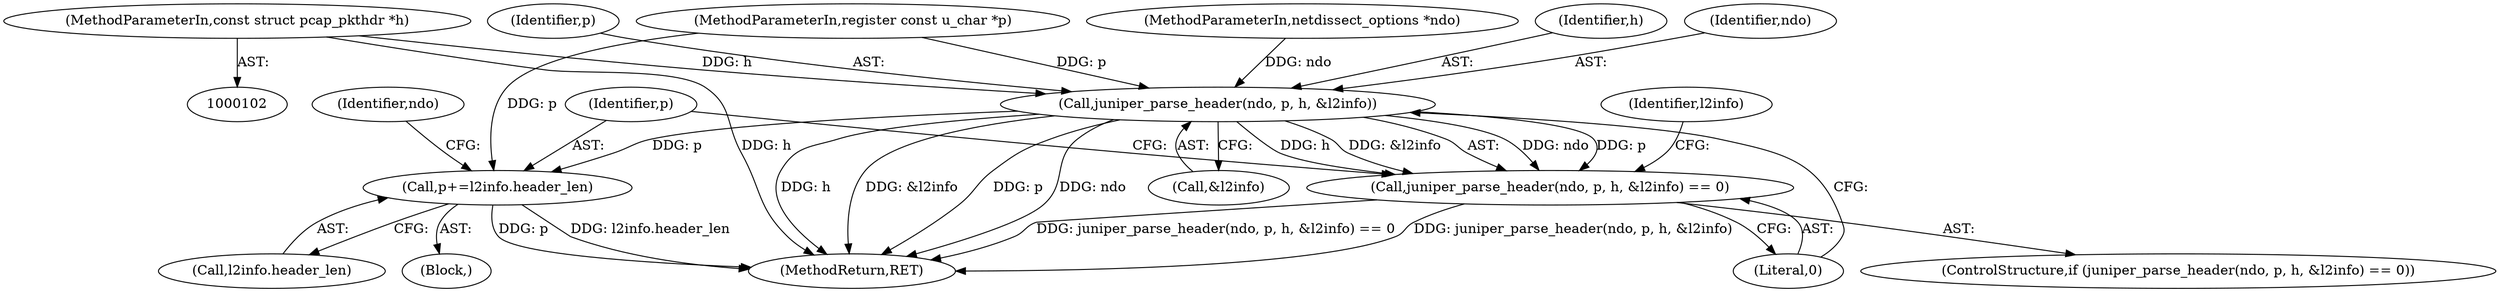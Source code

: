 digraph "0_tcpdump_1dcd10aceabbc03bf571ea32b892c522cbe923de_8@pointer" {
"1000104" [label="(MethodParameterIn,const struct pcap_pkthdr *h)"];
"1000115" [label="(Call,juniper_parse_header(ndo, p, h, &l2info))"];
"1000114" [label="(Call,juniper_parse_header(ndo, p, h, &l2info) == 0)"];
"1000126" [label="(Call,p+=l2info.header_len)"];
"1000116" [label="(Identifier,ndo)"];
"1000115" [label="(Call,juniper_parse_header(ndo, p, h, &l2info))"];
"1000134" [label="(Identifier,ndo)"];
"1000127" [label="(Identifier,p)"];
"1000106" [label="(Block,)"];
"1000128" [label="(Call,l2info.header_len)"];
"1000119" [label="(Call,&l2info)"];
"1000117" [label="(Identifier,p)"];
"1000103" [label="(MethodParameterIn,netdissect_options *ndo)"];
"1000124" [label="(Identifier,l2info)"];
"1000118" [label="(Identifier,h)"];
"1000198" [label="(MethodReturn,RET)"];
"1000104" [label="(MethodParameterIn,const struct pcap_pkthdr *h)"];
"1000126" [label="(Call,p+=l2info.header_len)"];
"1000113" [label="(ControlStructure,if (juniper_parse_header(ndo, p, h, &l2info) == 0))"];
"1000105" [label="(MethodParameterIn,register const u_char *p)"];
"1000121" [label="(Literal,0)"];
"1000114" [label="(Call,juniper_parse_header(ndo, p, h, &l2info) == 0)"];
"1000104" -> "1000102"  [label="AST: "];
"1000104" -> "1000198"  [label="DDG: h"];
"1000104" -> "1000115"  [label="DDG: h"];
"1000115" -> "1000114"  [label="AST: "];
"1000115" -> "1000119"  [label="CFG: "];
"1000116" -> "1000115"  [label="AST: "];
"1000117" -> "1000115"  [label="AST: "];
"1000118" -> "1000115"  [label="AST: "];
"1000119" -> "1000115"  [label="AST: "];
"1000121" -> "1000115"  [label="CFG: "];
"1000115" -> "1000198"  [label="DDG: h"];
"1000115" -> "1000198"  [label="DDG: &l2info"];
"1000115" -> "1000198"  [label="DDG: p"];
"1000115" -> "1000198"  [label="DDG: ndo"];
"1000115" -> "1000114"  [label="DDG: ndo"];
"1000115" -> "1000114"  [label="DDG: p"];
"1000115" -> "1000114"  [label="DDG: h"];
"1000115" -> "1000114"  [label="DDG: &l2info"];
"1000103" -> "1000115"  [label="DDG: ndo"];
"1000105" -> "1000115"  [label="DDG: p"];
"1000115" -> "1000126"  [label="DDG: p"];
"1000114" -> "1000113"  [label="AST: "];
"1000114" -> "1000121"  [label="CFG: "];
"1000121" -> "1000114"  [label="AST: "];
"1000124" -> "1000114"  [label="CFG: "];
"1000127" -> "1000114"  [label="CFG: "];
"1000114" -> "1000198"  [label="DDG: juniper_parse_header(ndo, p, h, &l2info) == 0"];
"1000114" -> "1000198"  [label="DDG: juniper_parse_header(ndo, p, h, &l2info)"];
"1000126" -> "1000106"  [label="AST: "];
"1000126" -> "1000128"  [label="CFG: "];
"1000127" -> "1000126"  [label="AST: "];
"1000128" -> "1000126"  [label="AST: "];
"1000134" -> "1000126"  [label="CFG: "];
"1000126" -> "1000198"  [label="DDG: p"];
"1000126" -> "1000198"  [label="DDG: l2info.header_len"];
"1000105" -> "1000126"  [label="DDG: p"];
}
